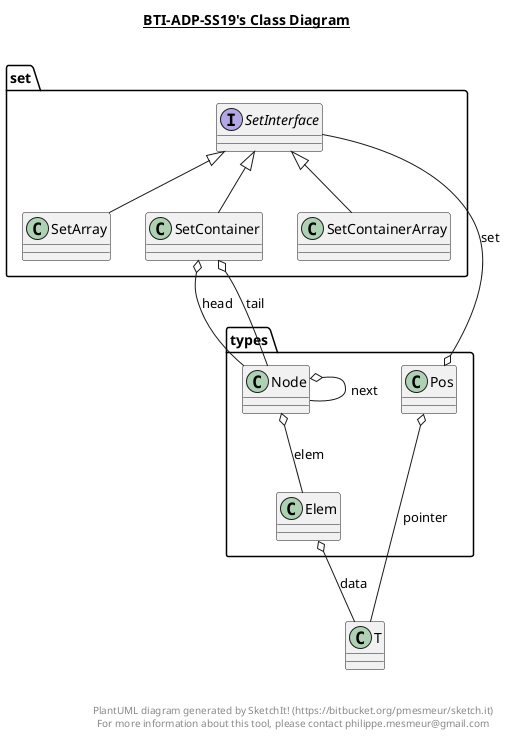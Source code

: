 @startuml

title __BTI-ADP-SS19's Class Diagram__\n

  package types {
    class Elem {
    }
  }
  

  package types {
    class Node {
    }
  }
  

  package types {
    class Pos {
    }
  }
  

  package set {
    class SetArray {
    }
  }
  

  package set {
    class SetContainer {
    }
  }
  

  package set {
    class SetContainerArray {
    }
  }
  

  package set {
    interface SetInterface {
    }
  }
  

  Elem o-- T : data
  Node o-- Node : next
  Node o-- Elem : elem
  Pos o-- T : pointer
  Pos o-- SetInterface : set
  SetArray -up-|> SetInterface
  SetContainer -up-|> SetInterface
  SetContainer o-- Node : head
  SetContainer o-- Node : tail
  SetContainerArray -up-|> SetInterface


right footer


PlantUML diagram generated by SketchIt! (https://bitbucket.org/pmesmeur/sketch.it)
For more information about this tool, please contact philippe.mesmeur@gmail.com
endfooter

@enduml
